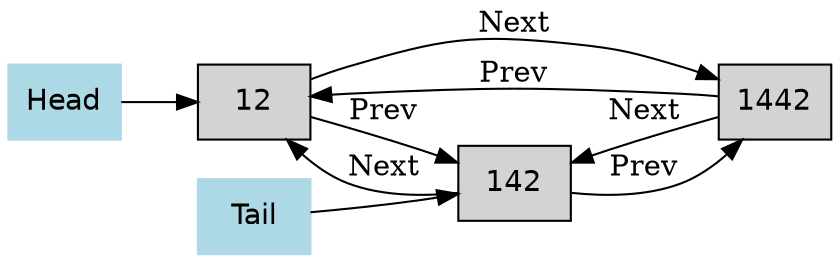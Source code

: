 digraph g {
node [shape=box, style=filled, fontname="Helvetica"];
Head [label="Head",color=lightblue, fillcolor=lightblue];
Tail [label="Tail",color=lightblue, fillcolor=lightblue];
Head ->"0x7d5b34003140"
Tail ->"0x7d5b40003460"
"0x7d5b34003140"[label="12"];
"0x7d5b34003140"->"0x7d5b3c003140"[label="Next", color=black]
"0x7d5b34003140"->"0x7d5b40003460"[label="Prev", color=black]
"0x7d5b3c003140"[label="1442"];
"0x7d5b3c003140"->"0x7d5b40003460"[label="Next", color=black]
"0x7d5b3c003140"->"0x7d5b34003140"[label="Prev", color=black]
"0x7d5b40003460"[label="142"];
"0x7d5b40003460"->"0x7d5b34003140"[label="Next", color=black]
"0x7d5b40003460"->"0x7d5b3c003140"[label="Prev", color=black]
rankdir=LR;
nodesep = 0.1
}
